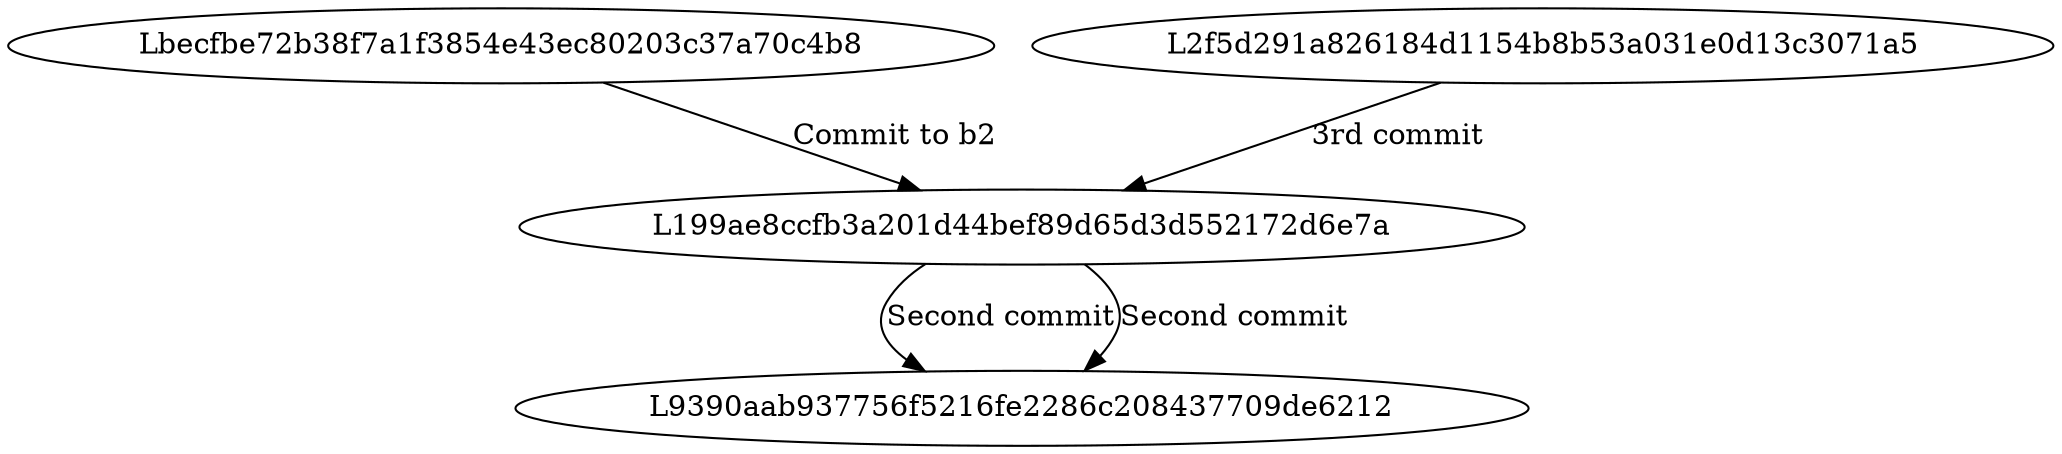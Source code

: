 digraph {Lbecfbe72b38f7a1f3854e43ec80203c37a70c4b8 -> L199ae8ccfb3a201d44bef89d65d3d552172d6e7a[label="Commit to b2"];
L199ae8ccfb3a201d44bef89d65d3d552172d6e7a -> L9390aab937756f5216fe2286c208437709de6212[label="Second commit"];
L2f5d291a826184d1154b8b53a031e0d13c3071a5 -> L199ae8ccfb3a201d44bef89d65d3d552172d6e7a[label="3rd commit"];
L199ae8ccfb3a201d44bef89d65d3d552172d6e7a -> L9390aab937756f5216fe2286c208437709de6212[label="Second commit"];
}